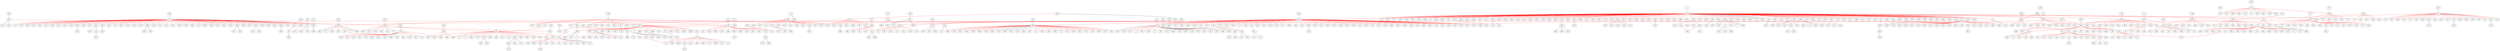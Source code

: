 strict graph "" {
	graph ["edge"="{'color': ''}",
		file="tmp_workspace/layers/EU_core_Layer_6_drawing.dot",
		"graph"="{'edge': '{}', 'file': 'tmp_workspace/layers/EU_core_Layer_6_drawing.dot', 'graph': \"{'file': 'tmp_workspace/layers/EU_core_Layer_\
5_drawing_improved.dot'}\", 'node': \"{'height': '', 'level': '', 'pos': '', 'width': ''}\"}",
		"node"="{'height': '', 'label': '\\N', 'level': '', 'pos': '', 'width': ''}"
	];
	node [label="\N"];
	1	 [level=5,
		pos="-1454.1783445469162,496.7858744745074"];
	13	 [height=0.05,
		label=64,
		level=1,
		pos="-1463.199999999988,-40.15999999999258",
		width=0.05];
	1 -- 13	 [color=red];
	10	 [height=0.05,
		label=21,
		level=1,
		pos="-7793.579999999995,-163.9000000000051",
		width=0.05];
	13 -- 10	 [color=red];
	441	 [height=0.05,
		level=1,
		pos="3458.869999999999,-1327.4400000000114",
		width=0.05];
	13 -- 441	 [color=red];
	107	 [level=3,
		pos="-1703.4912435761626,-520.4228245480883"];
	13 -- 107	 [color=red];
	416	 [height=0.05,
		level=1,
		pos="-1877.7599999999838,-3737.940000000006",
		width=0.05];
	13 -- 416	 [color=red];
	119	 [level=2,
		pos="-1051.7169167134393,-385.2309123517798"];
	13 -- 119	 [color=red];
	800	 [label=89,
		level=2,
		pos="1680.0900000000056,1333.569999999998"];
	13 -- 800	 [color=red];
	15	 [height=0.05,
		level=1,
		pos="867.7900000000081,2420.639999999996",
		width=0.05];
	13 -- 15	 [color=red];
	136	 [height=0.05,
		level=1,
		pos="-6118.339999999986,-2625.1500000000005",
		width=0.05];
	13 -- 136	 [color=red];
	138	 [level=4,
		pos="-1101.5386505628226,-437.14026488174704"];
	13 -- 138	 [color=red];
	141	 [level=2,
		pos="-943.8116148091614,96.32431305892638"];
	13 -- 141	 [color=red];
	144	 [label=134,
		level=5,
		pos="-404.5199999999859,1296.9600000000082"];
	13 -- 144	 [color=red];
	153	 [level=5,
		pos="-1901.987180044357,269.44954928912404"];
	13 -- 153	 [color=red];
	158	 [height=0.05,
		label=209,
		level=1,
		pos="-1763.6000000000004,4123.169999999989",
		width=0.05];
	13 -- 158	 [color=red];
	162	 [label=733,
		level=5,
		pos="-236.86000000000422,-1427.9800000000014"];
	13 -- 162	 [color=red];
	167	 [level=2,
		pos="-1302.8883772182835,-552.6953119380053"];
	13 -- 167	 [color=red];
	18	 [level=2,
		pos="-1788.203611678799,-467.6701341231829"];
	13 -- 18	 [color=red];
	180	 [height=0.05,
		level=1,
		pos="-1985.2316235558012,-166.15700944855502",
		width=0.05];
	13 -- 180	 [color=red];
	20	 [level=2,
		pos="-1443.1783826964693,496.488299375726"];
	13 -- 20	 [color=red];
	204	 [level=2,
		pos="-1314.6434080316083,475.90511349348867"];
	13 -- 204	 [color=red];
	213	 [level=2,
		pos="-1904.9774484861125,265.1676083019576"];
	13 -- 213	 [color=red];
	214	 [level=3,
		pos="-1961.6832600031637,159.60661852999564"];
	13 -- 214	 [color=red];
	215	 [level=2,
		pos="-1693.0788849241283,-525.4928349167467"];
	13 -- 215	 [color=red];
	23	 [label=389,
		level=2,
		pos="-4985.780000000011,1492.829999999998"];
	13 -- 23	 [color=red];
	248	 [level=5,
		pos="-926.4038144140422,-55.72012604955863"];
	13 -- 248	 [color=red];
	249	 [level=5,
		pos="-1748.4559562860625,-495.1559360099933"];
	13 -- 249	 [color=red];
	25	 [level=2,
		pos="-1249.057539709329,-532.6386991159675"];
	13 -- 25	 [color=red];
	261	 [level=5,
		pos="-1995.9159281466598,-108.02753480957185"];
	13 -- 261	 [color=red];
	280	 [height=0.05,
		level=1,
		pos="1694.8500000000076,3157.0999999999913",
		width=0.05];
	13 -- 280	 [color=red];
	284	 [level=5,
		pos="371.220000000003,1039.899999999987"];
	13 -- 284	 [color=red];
	288	 [level=4,
		pos="-1614.6579804736662,-555.3810618104881"];
	13 -- 288	 [color=red];
	29	 [level=2,
		pos="862.8600000000097,-1496.8700000000026"];
	13 -- 29	 [color=red];
	339	 [level=5,
		pos="-3464.33,-731.8099999999904"];
	13 -- 339	 [color=red];
	353	 [label=918,
		level=5,
		pos="-2699.2700000000004,-1363.5199999999968"];
	13 -- 353	 [color=red];
	358	 [level=5,
		pos="-1662.0493500358364,-539.009875586446"];
	13 -- 358	 [color=red];
	388	 [level=5,
		pos="-1552.4560182280923,489.3922878737959"];
	13 -- 388	 [color=red];
	389	 [level=4,
		pos="-1326.311324890041,479.12195906361944"];
	13 -- 389	 [color=red];
	391	 [level=2,
		pos="-1780.5945951039257,393.02925815527016"];
	13 -- 391	 [color=red];
	393	 [level=3,
		pos="-1906.5324903881528,-343.225282321355"];
	13 -- 393	 [color=red];
	405	 [level=5,
		pos="-1377.7658978172624,490.02230502963687"];
	13 -- 405	 [color=red];
	414	 [level=2,
		pos="-927.2771185977588,-5.8244852691549625"];
	13 -- 414	 [color=red];
	420	 [height=0.05,
		level=1,
		pos="-1853.0310330261132,-409.51623464628034",
		width=0.05];
	13 -- 420	 [color=red];
	433	 [level=2,
		pos="-1027.230785045359,273.405154304729"];
	13 -- 433	 [color=red];
	437	 [height=0.05,
		label=106,
		level=1,
		pos="-5408.6199999999935,2177.3699999999917",
		width=0.05];
	13 -- 437	 [color=red];
	454	 [height=0.05,
		level=1,
		pos="-1429.0686006191877,-576.0959196383461",
		width=0.05];
	13 -- 454	 [color=red];
	456	 [level=5,
		pos="-1911.6917797720703,-335.5366846912008"];
	13 -- 456	 [color=red];
	457	 [level=2,
		pos="-1004.0473302204305,238.3558670823051"];
	13 -- 457	 [color=red];
	470	 [level=5,
		pos="-963.9860439669601,157.77354562619388"];
	13 -- 470	 [color=red];
	492	 [level=5,
		pos="-1275.948647535194,463.15818304370083"];
	13 -- 492	 [color=red];
	5	 [height=0.05,
		level=1,
		pos="-939.6034055168668,-159.48673056769684",
		width=0.05];
	13 -- 5	 [color=red];
	526	 [level=5,
		pos="-1362.8764311518523,-567.7274780687917"];
	13 -- 526	 [color=red];
	528	 [level=4,
		pos="-1169.4039176848673,-489.68878038962055"];
	13 -- 528	 [color=red];
	53	 [level=5,
		pos="-1861.340184538119,-400.5440393777687"];
	13 -- 53	 [color=red];
	55	 [height=0.05,
		level=1,
		pos="2066.189999999997,1741.0599999999995",
		width=0.05];
	13 -- 55	 [color=red];
	564	 [level=2,
		pos="-1054.9105324052587,308.6837659375858"];
	13 -- 564	 [color=red];
	566	 [height=0.05,
		level=1,
		pos="-1991.3149906134836,57.24030324187072",
		width=0.05];
	13 -- 566	 [color=red];
	567	 [level=2,
		pos="-931.6742421127212,-116.79309392596029"];
	13 -- 567	 [color=red];
	571	 [level=5,
		pos="-1045.7223132855086,-377.95378839437154"];
	13 -- 571	 [color=red];
	573	 [height=0.05,
		label=6,
		level=1,
		pos="-4039.2500000000036,2156.459999999992",
		width=0.05];
	13 -- 573	 [color=red];
	583	 [level=5,
		pos="-1705.4790667679154,439.1030970441692"];
	13 -- 583	 [color=red];
	590	 [level=5,
		pos="-1443.3441102076795,-576.8144568182092"];
	13 -- 590	 [color=red];
	592	 [height=0.05,
		level=1,
		pos="-6481.440000000008,2709.8899999999994",
		width=0.05];
	13 -- 592	 [color=red];
	622	 [level=4,
		pos="-1888.6874655747572,-367.8071868047309"];
	13 -- 622	 [color=red];
	632	 [level=2,
		pos="-945.8147689827547,103.73157413672891"];
	13 -- 632	 [color=red];
	65	 [level=5,
		pos="-1833.5517596728482,348.7253770579721"];
	13 -- 65	 [color=red];
	650	 [height=0.05,
		level=1,
		pos="-1627.0347207500113,471.2600295833835",
		width=0.05];
	13 -- 650	 [color=red];
	673	 [level=2,
		pos="-1606.3335603266798,-557.7554465511623"];
	13 -- 673	 [color=red];
	679	 [level=4,
		pos="745.5300000000116,-1386.0600000000031"];
	13 -- 679	 [color=red];
	680	 [level=2,
		pos="-1375.1794893927874,-569.9190509795367"];
	13 -- 680	 [color=red];
	682	 [level=5,
		pos="-932.6639758148845,-123.3693109222848"];
	13 -- 682	 [color=red];
	683	 [level=5,
		pos="225.1600000000144,1362.140000000003"];
	13 -- 683	 [color=red];
	693	 [level=3,
		pos="-1549.854632140766,-570.1441857176854"];
	13 -- 693	 [color=red];
	698	 [level=5,
		pos="-1236.643088521709,-527.0524195792285"];
	13 -- 698	 [color=red];
	70	 [level=4,
		pos="-1982.1345135634124,-178.35997472861388"];
	13 -- 70	 [color=red];
	709	 [level=2,
		pos="-1222.0331152426727,439.6637135435871"];
	13 -- 709	 [color=red];
	752	 [level=3,
		pos="-1139.3412370930614,388.21806207916495"];
	13 -- 752	 [color=red];
	777	 [level=4,
		pos="-1989.5396916540726,66.41763072889239"];
	13 -- 777	 [color=red];
	796	 [level=3,
		pos="-1539.5404491516822,491.4078679205742"];
	13 -- 796	 [color=red];
	807	 [level=2,
		pos="-1694.8561429002411,444.327041972109"];
	13 -- 807	 [color=red];
	816	 [level=4,
		pos="-1779.87696332435,-473.8741492757109"];
	13 -- 816	 [color=red];
	838	 [level=5,
		pos="-1978.1384685385083,112.25599654073437"];
	13 -- 838	 [color=red];
	850	 [level=2,
		pos="-930.391121968887,26.973910012301758"];
	13 -- 850	 [color=red];
	853	 [level=2,
		pos="-1999.5133285438228,-12.5868970093563"];
	13 -- 853	 [color=red];
	860	 [height=0.05,
		label=232,
		level=1,
		pos="-3636.839999999984,3430.409999999998",
		width=0.05];
	13 -- 860	 [color=red];
	871	 [level=5,
		pos="-687.9599999999882,1442.0599999999922"];
	13 -- 871	 [color=red];
	872	 [height=0.05,
		level=1,
		pos="-1787.5813216368183,387.8225002911325",
		width=0.05];
	13 -- 872	 [color=red];
	876	 [level=4,
		pos="-1169.490093449077,409.4250900287523"];
	13 -- 876	 [color=red];
	887	 [level=2,
		pos="-954.2927667600133,-211.64087455553403"];
	13 -- 887	 [color=red];
	893	 [label=379,
		level=2,
		pos="-3410.2299999999977,1885.2700000000077"];
	13 -- 893	 [color=red];
	899	 [level=2,
		pos="-1162.3089370497003,-484.9710055056404"];
	13 -- 899	 [color=red];
	903	 [level=5,
		pos="-1560.0023828283697,-568.3849152217633"];
	13 -- 903	 [color=red];
	926	 [level=2,
		pos="-1948.0260757266806,-271.10574834309324"];
	13 -- 926	 [color=red];
	928	 [level=5,
		pos="-931.6582892134918,36.36236324412333"];
	13 -- 928	 [color=red];
	942	 [level=5,
		pos="645.2000000000007,-1092.8799999999974"];
	13 -- 942	 [color=red];
	944	 [level=3,
		pos="-1413.8045129600239,494.58512456159156"];
	13 -- 944	 [color=red];
	952	 [level=5,
		pos="-1998.673713081082,0.5851221797948938"];
	13 -- 952	 [color=red];
	956	 [level=4,
		pos="-1619.7453722340624,473.538168980971"];
	13 -- 956	 [color=red];
	963	 [level=2,
		pos="-926.6799562467072,-63.365711221094855"];
	13 -- 963	 [color=red];
	968	 [label=164,
		level=2,
		pos="-3277.939999999997,-221.97000000000844"];
	13 -- 968	 [color=red];
	969	 [level=3,
		pos="-1952.2996715563975,-261.9116035245486"];
	13 -- 969	 [color=red];
	986	 [label=771,
		level=6,
		pos="-1483.2428454742592,-576.8075069611207"];
	13 -- 986;
	518	 [label=937,
		level=6,
		pos="-1202.3536469091086,-509.5760654062458"];
	13 -- 518;
	192	 [level=5,
		pos="-7700.773422164123,-692.8415860874422"];
	10 -- 192	 [color=red];
	210	 [level=4,
		pos="-7362.584196229656,-484.2667890319819"];
	10 -- 210	 [color=red];
	265	 [level=3,
		pos="-7590.484091925605,333.2361126550082"];
	10 -- 265	 [color=red];
	291	 [level=2,
		pos="-8254.542361720034,-439.4103690603791"];
	10 -- 291	 [color=red];
	325	 [level=2,
		pos="-8632.899999999969,1269.9499999999916"];
	10 -- 325	 [color=red];
	360	 [level=5,
		pos="-7279.548793067708,-8.4516784200176"];
	10 -- 360	 [color=red];
	484	 [height=0.05,
		level=1,
		pos="-8289.041917219773,43.24668949128744",
		width=0.05];
	10 -- 484	 [color=red];
	511	 [level=5,
		pos="-7956.960750395462,-675.465238051335"];
	10 -- 511	 [color=red];
	582	 [level=4,
		pos="-8328.6395166389,-209.7647581094886"];
	10 -- 582	 [color=red];
	609	 [level=5,
		pos="-7630.362738707497,-675.5174234703907"];
	10 -- 609	 [color=red];
	63	 [level=4,
		pos="-7840.087835579894,371.1040033606919"];
	10 -- 63	 [color=red];
	706	 [level=5,
		pos="-8147.290340552205,240.18075599901465"];
	10 -- 706	 [color=red];
	766	 [level=5,
		pos="-8324.463201931112,-244.86473485207046"];
	10 -- 766	 [color=red];
	878	 [level=4,
		pos="-7330.3335885428005,-435.5523967395348"];
	10 -- 878	 [color=red];
	879	 [level=5,
		pos="-7806.98213770192,372.9543984054826"];
	10 -- 879	 [color=red];
	904	 [level=4,
		pos="-8212.80370137724,-499.52441893561036"];
	10 -- 904	 [color=red];
	905	 [level=4,
		pos="-7531.500600011028,304.8287600347533"];
	10 -- 905	 [color=red];
	88	 [label=364,
		level=6,
		pos="-7375.10290764783,172.65487748474777"];
	10 -- 88;
	802	 [level=5,
		pos="-8667.100000000002,1520.989999999998"];
	325 -- 802	 [color=red];
	102	 [height=0.05,
		level=1,
		pos="3440.182147602465,-790.7435992713803",
		width=0.05];
	102 -- 441	 [color=red];
	122	 [height=0.05,
		level=1,
		pos="2971.3336981414345,-1552.607974526528",
		width=0.05];
	441 -- 122	 [color=red];
	14	 [height=0.05,
		level=1,
		pos="3907.3835419180105,-1032.0963609988312",
		width=0.05];
	441 -- 14	 [color=red];
	508	 [height=0.05,
		label=115,
		level=1,
		pos="4718.890000000005,-4534.170000000002",
		width=0.05];
	441 -- 508	 [color=red];
	152	 [height=0.05,
		level=1,
		pos="3365.2988782531006,-1856.2468717001875",
		width=0.05];
	441 -- 152	 [color=red];
	154	 [height=0.05,
		label=411,
		level=1,
		pos="4696.760000000006,-3503.9700000000084",
		width=0.05];
	441 -- 154	 [color=red];
	769	 [height=0.05,
		label=282,
		level=1,
		pos="-5189.2699999999795,-8344.769999999997",
		width=0.05];
	441 -- 769	 [color=red];
	635	 [height=0.05,
		label=82,
		level=1,
		pos="-298.3099999999886,-2746.3900000000112",
		width=0.05];
	441 -- 635	 [color=red];
	851	 [height=0.05,
		level=1,
		pos="3437.550000000001,7145.519999999988",
		width=0.05];
	441 -- 851	 [color=red];
	177	 [height=0.05,
		level=1,
		pos="5495.549999999994,877.7500000000018",
		width=0.05];
	441 -- 177	 [color=red];
	178	 [level=4,
		pos="3957.1167544276946,-1527.795768782862"];
	441 -- 178	 [color=red];
	183	 [height=0.05,
		level=1,
		pos="3441.3475821391544,-1864.1757145324145",
		width=0.05];
	441 -- 183	 [color=red];
	189	 [height=0.05,
		level=1,
		pos="670.9700000000066,-1905.9300000000076",
		width=0.05];
	441 -- 189	 [color=red];
	2	 [level=2,
		pos="3518.2561674189706,-793.712030429758"];
	441 -- 2	 [color=red];
	233	 [height=0.05,
		label=84,
		level=1,
		pos="2949.270000000013,3198.7700000000023",
		width=0.05];
	441 -- 233	 [color=red];
	201	 [level=5,
		pos="3994.859185243542,-1360.7244661105308"];
	441 -- 201	 [color=red];
	22	 [height=0.05,
		level=1,
		pos="545.0000000000055,-4997.330000000009",
		width=0.05];
	441 -- 22	 [color=red];
	676	 [height=0.05,
		label=409,
		level=1,
		pos="265.94000000000415,-6065.270000000008",
		width=0.05];
	441 -- 676	 [color=red];
	244	 [level=2,
		pos="3008.466002024972,-1619.8925619488023"];
	441 -- 244	 [color=red];
	254	 [height=0.05,
		level=1,
		pos="3617.3098037299296,-814.3229656147549",
		width=0.05];
	441 -- 254	 [color=red];
	259	 [level=2,
		pos="2967.9492087767107,-1545.1302366368438"];
	441 -- 259	 [color=red];
	264	 [level=2,
		pos="3033.6175389307255,-1655.3921409243014"];
	441 -- 264	 [color=red];
	299	 [level=2,
		pos="2921.9810831274262,-1339.3795695774897"];
	441 -- 299	 [color=red];
	320	 [level=2,
		pos="3278.9214256469118,-1833.4150714912766"];
	441 -- 320	 [color=red];
	330	 [level=5,
		pos="3949.0984430122844,-1546.6849225046162"];
	441 -- 330	 [color=red];
	347	 [level=5,
		pos="3855.747372132259,-1689.2142581661933"];
	441 -- 347	 [color=red];
	983	 [level=3,
		pos="1574.660000000009,92.450000000008"];
	441 -- 983	 [color=red];
	355	 [height=0.05,
		level=1,
		pos="2922.6984622035407,-1357.6450399648993",
		width=0.05];
	441 -- 355	 [color=red];
	382	 [level=3,
		pos="3204.187397629312,-854.6514273462363"];
	441 -- 382	 [color=red];
	79	 [level=2,
		pos="1660.2100000000082,-4713.600000000002"];
	441 -- 79	 [color=red];
	40	 [height=0.05,
		level=1,
		pos="3391.2300000000087,-6209.959999999986",
		width=0.05];
	441 -- 40	 [color=red];
	443	 [level=2,
		pos="3729.641134325212,-863.6779325575169"];
	441 -- 443	 [color=red];
	451	 [level=4,
		pos="3634.905496869511,-1834.7897474368299"];
	441 -- 451	 [color=red];
	47	 [level=3,
		pos="2928.9619172459306,-1240.3211948302499"];
	441 -- 47	 [color=red];
	509	 [height=0.05,
		level=1,
		pos="3812.2179660455317,-923.0423278086591",
		width=0.05];
	441 -- 509	 [color=red];
	521	 [height=0.05,
		level=1,
		pos="3213.7165775556973,-1805.239185690135",
		width=0.05];
	441 -- 521	 [color=red];
	562	 [level=5,
		pos="3841.618806593741,-1704.1303415716607"];
	441 -- 562	 [color=red];
	598	 [level=2,
		pos="3531.2772554472876,-1859.5578927088459"];
	441 -- 598	 [color=red];
	610	 [height=0.05,
		level=1,
		pos="-1657.5199999999877,-6640.580000000002",
		width=0.05];
	441 -- 610	 [color=red];
	611	 [level=2,
		pos="2945.972163020334,-1486.5879538162017"];
	441 -- 611	 [color=red];
	631	 [height=0.05,
		level=1,
		pos="3012.213087594163,-1625.5840339540462",
		width=0.05];
	441 -- 631	 [color=red];
	637	 [height=0.05,
		level=1,
		pos="3705.8097234061906,-850.5615716911047",
		width=0.05];
	441 -- 637	 [color=red];
	669	 [level=5,
		pos="3288.5247170597795,-1836.7284712639073"];
	441 -- 669	 [color=red];
	707	 [level=2,
		pos="3190.432684084555,-862.3231654235669"];
	441 -- 707	 [color=red];
	793	 [height=0.05,
		level=1,
		pos="3381.472527116274,-1858.854991859963",
		width=0.05];
	441 -- 793	 [color=red];
	806	 [level=4,
		pos="3977.6025762845593,-1188.4839757208088"];
	441 -- 806	 [color=red];
	831	 [height=0.05,
		level=1,
		pos="3103.0664758491102,-925.2011224855331",
		width=0.05];
	441 -- 831	 [color=red];
	840	 [height=0.05,
		level=1,
		pos="3992.1433795790836,-1390.7784955189352",
		width=0.05];
	441 -- 840	 [color=red];
	843	 [level=5,
		pos="2960.4169220006615,-1127.5980839381255"];
	441 -- 843	 [color=red];
	852	 [level=2,
		pos="3981.577155208467,-1204.2755072426833"];
	441 -- 852	 [color=red];
	884	 [level=5,
		pos="3919.7699141232642,-1051.8251753924326"];
	441 -- 884	 [color=red];
	886	 [level=3,
		pos="3093.240789412148,-934.1112027486478"];
	441 -- 886	 [color=red];
	921	 [height=0.05,
		label=160,
		level=1,
		pos="4450.810000000009,1558.250000000011",
		width=0.05];
	441 -- 921	 [color=red];
	923	 [level=2,
		pos="3315.964273029786,-809.7816033894528"];
	441 -- 923	 [color=red];
	948	 [height=0.05,
		level=1,
		pos="2992.1654650711184,-1593.1073473709607",
		width=0.05];
	441 -- 948	 [color=red];
	95	 [level=5,
		pos="3546.5914061791964,-1857.2486610091005"];
	441 -- 95	 [color=red];
	955	 [height=0.05,
		level=1,
		pos="3303.0323698513694,-813.5266849244449",
		width=0.05];
	441 -- 955	 [color=red];
	98	 [level=3,
		pos="3019.5474104459354,-1018.5906440191206"];
	441 -- 98	 [color=red];
	104	 [height=0.05,
		label=17,
		level=1,
		pos="8113.85,11568.540000000025",
		width=0.05];
	646	 [height=0.05,
		level=1,
		pos="9568.960000000026,9740.309999999992",
		width=0.05];
	104 -- 646	 [color=red];
	756	 [label=386,
		level=6,
		pos="7779.423678698261,11988.720078065235"];
	104 -- 756;
	31	 [level=5,
		pos="10043.883515106103,9990.988912518751"];
	646 -- 31	 [color=red];
	335	 [label=312,
		level=5,
		pos="8462.650000000018,10023.239999999996"];
	646 -- 335	 [color=red];
	409	 [level=4,
		pos="9626.927151062004,10274.193949730696"];
	646 -- 409	 [color=red];
	473	 [height=0.05,
		level=1,
		pos="11990.01,8251.979999999998",
		width=0.05];
	646 -- 473	 [color=red];
	475	 [level=5,
		pos="9720.308945280021,9225.056897976401"];
	646 -- 475	 [color=red];
	522	 [level=4,
		pos="9121.184068205072,9443.849248318662"];
	646 -- 522	 [color=red];
	599	 [level=5,
		pos="9619.84817832936,9205.70486002412"];
	646 -- 599	 [color=red];
	615	 [level=5,
		pos="9210.390575475756,9340.534775431694"];
	646 -- 615	 [color=red];
	662	 [label=218,
		level=2,
		pos="8925.059999999992,11050.489999999996"];
	646 -- 662	 [color=red];
	810	 [level=4,
		pos="10074.20304111647,9558.31623146462"];
	646 -- 810	 [color=red];
	916	 [level=2,
		pos="9950.341953563307,10118.38415658644"];
	646 -- 916	 [color=red];
	970	 [level=2,
		pos="9071.517784816486,9942.655014605225"];
	646 -- 970	 [color=red];
	105	 [height=0.05,
		level=1,
		pos="5828.156957875434,-6313.8283947394375",
		width=0.05];
	616	 [height=0.05,
		level=1,
		pos="5695.040000000003,-6834.089999999993",
		width=0.05];
	105 -- 616	 [color=red];
	957	 [height=0.05,
		level=1,
		pos="6742.090000000009,-10994.51999999999",
		width=0.05];
	616 -- 957	 [color=red];
	728	 [height=0.05,
		level=1,
		pos="5939.239999999989,4957.840000000009",
		width=0.05];
	616 -- 728	 [color=red];
	337	 [height=0.05,
		label=533,
		level=1,
		pos="8433.69,-4671.22",
		width=0.05];
	616 -- 337	 [color=red];
	792	 [height=0.05,
		level=1,
		pos="2932.0099999999948,-9566.150000000003",
		width=0.05];
	616 -- 792	 [color=red];
	336	 [level=2,
		pos="5160.868102088091,-6889.340754415531"];
	616 -- 336	 [color=red];
	616 -- 40	 [color=red];
	403	 [level=4,
		pos="5691.258322402733,-7371.098343786986"];
	616 -- 403	 [color=red];
	423	 [level=5,
		pos="6231.93357649752,-6845.8181668645575"];
	616 -- 423	 [color=red];
	45	 [level=3,
		pos="6063.597249234208,-6443.50349688037"];
	616 -- 45	 [color=red];
	450	 [height=0.05,
		level=1,
		pos="6208.986507524175,-6989.81812779329",
		width=0.05];
	616 -- 450	 [color=red];
	515	 [height=0.05,
		level=1,
		pos="5343.643950616435,-6427.995086389983",
		width=0.05];
	616 -- 515	 [color=red];
	559	 [level=2,
		pos="5268.9561504740495,-7160.96125226217"];
	616 -- 559	 [color=red];
	84	 [level=2,
		pos="5509.325624495805,-6330.202678157713"];
	616 -- 84	 [color=red];
	913	 [level=2,
		pos="5165.190134935674,-6921.56218342771"];
	616 -- 913	 [color=red];
	972	 [level=5,
		pos="6141.376179448592,-7132.713973079075"];
	616 -- 972	 [color=red];
	108	 [level=3,
		pos="8253.298496012558,376.4002120597555"];
	346	 [height=0.05,
		label=172,
		level=1,
		pos="7733.459999999997,511.15999999999804",
		width=0.05];
	108 -- 346	 [color=red];
	118	 [level=5,
		pos="7292.137614862966,817.1449910686149"];
	346 -- 118	 [color=red];
	12	 [level=5,
		pos="7744.5827298916765,-25.746460439859447"];
	346 -- 12	 [color=red];
	346 -- 337	 [color=red];
	151	 [height=0.05,
		label=365,
		level=1,
		pos="11620.580000000018,2087.3300000000017",
		width=0.05];
	346 -- 151	 [color=red];
	181	 [height=0.05,
		level=1,
		pos="7833.236010817313,1038.8313087213292",
		width=0.05];
	346 -- 181	 [color=red];
	224	 [level=3,
		pos="6393.660000000005,885.8499999999967"];
	346 -- 224	 [color=red];
	506	 [height=0.05,
		level=1,
		pos="7205.949999999999,3289.1500000000106",
		width=0.05];
	346 -- 506	 [color=red];
	471	 [label=275,
		level=4,
		pos="10313.500000000013,-98.36000000000422"];
	346 -- 471	 [color=red];
	270	 [level=5,
		pos="8181.1725157764085,807.7165133317008"];
	346 -- 270	 [color=red];
	298	 [level=5,
		pos="7431.754784595368,66.9008128356295"];
	346 -- 298	 [color=red];
	301	 [level=2,
		pos="8219.451061169857,282.6759724503828"];
	346 -- 301	 [color=red];
	303	 [level=5,
		pos="7407.857587561953,938.2142487750514"];
	346 -- 303	 [color=red];
	307	 [level=2,
		pos="7653.677720526782,1042.2221905806844"];
	346 -- 307	 [color=red];
	310	 [level=2,
		pos="7331.114143898006,155.4774526915101"];
	346 -- 310	 [color=red];
	315	 [level=4,
		pos="8042.330852877331,71.85252382285859"];
	346 -- 315	 [color=red];
	323	 [label=813,
		level=5,
		pos="8553.150000000014,2495.5999999999967"];
	346 -- 323	 [color=red];
	334	 [level=5,
		pos="7791.792009975444,1045.004208542644"];
	346 -- 334	 [color=red];
	371	 [height=0.05,
		level=1,
		pos="10090.680000000006,3714.2100000000046",
		width=0.05];
	346 -- 371	 [color=red];
	398	 [label=440,
		level=2,
		pos="7293.129999999999,-1792.1600000000044"];
	346 -- 398	 [color=red];
	428	 [level=4,
		pos="7197.561523411714,476.44566329804525"];
	346 -- 428	 [color=red];
	435	 [level=5,
		pos="8224.837484957281,294.50259842009865"];
	346 -- 435	 [color=red];
	442	 [level=2,
		pos="11320.019999999984,566.2399999999852"];
	346 -- 442	 [color=red];
	444	 [level=2,
		pos="8025.511610980522,60.495913449960256"];
	346 -- 444	 [color=red];
	46	 [level=5,
		pos="7519.984358901678,1003.9281128481825"];
	346 -- 46	 [color=red];
	461	 [level=4,
		pos="7398.023936388393,930.5344265105459"];
	346 -- 461	 [color=red];
	479	 [height=0.05,
		level=1,
		pos="7880.821940252323,-5.247514417994921",
		width=0.05];
	346 -- 479	 [color=red];
	505	 [level=5,
		pos="7240.217403924136,298.7829678175028"];
	346 -- 505	 [color=red];
	577	 [height=0.05,
		level=1,
		pos="8268.182126337142,461.51616868349697",
		width=0.05];
	346 -- 577	 [color=red];
	58	 [height=0.05,
		label=820,
		level=1,
		pos="6636.180000000006,2760.330000000011",
		width=0.05];
	346 -- 58	 [color=red];
	618	 [level=2,
		pos="7319.253263272985,852.9567841163196"];
	346 -- 618	 [color=red];
	712	 [level=2,
		pos="8167.054559312979,828.0006863338099"];
	346 -- 712	 [color=red];
	716	 [level=2,
		pos="7950.508705327843,1002.3647657523322"];
	346 -- 716	 [color=red];
	759	 [height=0.05,
		level=1,
		pos="8259.19824687983,620.6659731248417",
		width=0.05];
	346 -- 759	 [color=red];
	764	 [height=0.05,
		level=1,
		pos="8115.771473737635,888.29419286887",
		width=0.05];
	346 -- 764	 [color=red];
	798	 [height=0.05,
		level=1,
		pos="8269.655690855077,540.9332008817172",
		width=0.05];
	346 -- 798	 [color=red];
	804	 [level=5,
		pos="7247.535882371189,282.5336360588217"];
	346 -- 804	 [color=red];
	83	 [level=2,
		pos="7830.540197769943,-17.01392739821017"];
	346 -- 83	 [color=red];
	849	 [height=0.05,
		level=1,
		pos="8108.880073874045,127.16516863542842",
		width=0.05];
	346 -- 849	 [color=red];
	894	 [level=2,
		pos="8106.306580960674,897.6541001467311"];
	346 -- 894	 [color=red];
	914	 [level=2,
		pos="8238.27718286572,694.3317070560145"];
	346 -- 914	 [color=red];
	922	 [height=0.05,
		level=1,
		pos="7618.97901148161,-13.517391975444411",
		width=0.05];
	346 -- 922	 [color=red];
	924	 [level=4,
		pos="8170.579714249299,199.2006792594438"];
	346 -- 924	 [color=red];
	927	 [height=0.05,
		label=280,
		level=1,
		pos="6207.61000000001,-763.1700000000092",
		width=0.05];
	346 -- 927	 [color=red];
	946	 [height=0.05,
		label=285,
		level=1,
		pos="9403.730000000016,-2913.8500000000095",
		width=0.05];
	346 -- 946	 [color=red];
	958	 [level=5,
		pos="7199.109094276044,457.66820685105273"];
	346 -- 958	 [color=red];
	971	 [level=5,
		pos="8177.966844399657,209.81978087192334"];
	346 -- 971	 [color=red];
	973	 [level=2,
		pos="6459.9400000000005,-1976.559999999994"];
	346 -- 973	 [color=red];
	978	 [level=4,
		pos="7947.0454963785,18.439492897799028"];
	346 -- 978	 [color=red];
	980	 [level=2,
		pos="7534.265790813017,12.447728836882447"];
	346 -- 980	 [color=red];
	458	 [label=802,
		level=6,
		pos="7199.34013266786,566.9114995618955"];
	346 -- 458;
	109	 [level=5,
		pos="-1575.8302777644321,-4182.046637208979"];
	109 -- 416	 [color=red];
	115	 [height=0.05,
		level=1,
		pos="-4900.629999999988,-3895.6200000000163",
		width=0.05];
	416 -- 115	 [color=red];
	195	 [level=3,
		pos="-2266.09601629269,-3367.0122431089767"];
	416 -- 195	 [color=red];
	308	 [level=5,
		pos="-1418.9076755939766,-3458.9295937971124"];
	416 -- 308	 [color=red];
	344	 [level=4,
		pos="-2297.647505856018,-4072.733585375082"];
	416 -- 344	 [color=red];
	380	 [level=2,
		pos="-2367.1325871830995,-3516.7913321405695"];
	416 -- 380	 [color=red];
	383	 [level=3,
		pos="-1430.887530473567,-4035.760849440842"];
	416 -- 383	 [color=red];
	396	 [level=2,
		pos="-2322.977951481164,-4038.2285912937828"];
	416 -- 396	 [color=red];
	432	 [level=2,
		pos="-2389.464667487342,-3900.8835351707867"];
	416 -- 432	 [color=red];
	502	 [level=5,
		pos="-2095.4763690516897,-4228.849202428765"];
	416 -- 502	 [color=red];
	624	 [height=0.05,
		level=1,
		pos="-2394.6360342799294,-3883.6500805343876",
		width=0.05];
	416 -- 624	 [color=red];
	939	 [level=4,
		pos="-2032.2931480849486,-4252.24707609876"];
	416 -- 939	 [color=red];
	11	 [level=3,
		pos="-8185.147571150517,6321.852242237372"];
	401	 [level=3,
		pos="-7843.9400000000005,5907.159999999993"];
	11 -- 401	 [color=red];
	246	 [level=2,
		pos="-8012.269999999998,4323.950000000006"];
	401 -- 246	 [color=red];
	165	 [label=569,
		level=3,
		pos="-7553.049999999983,6405.19000000001"];
	401 -- 165	 [color=red];
	111	 [level=2,
		pos="5379.169999999993,-10063.949999999988"];
	829	 [level=2,
		pos="5019.717614039633,-9664.968490892481"];
	111 -- 829	 [color=red];
	111 -- 957	 [color=red];
	187	 [level=2,
		pos="6128.400000000007,-13056.580000000002"];
	957 -- 187	 [color=red];
	198	 [level=2,
		pos="6829.32411670323,-10464.630887764884"];
	957 -- 198	 [color=red];
	619	 [level=2,
		pos="7931.829999999985,-9482.53999999999"];
	957 -- 619	 [color=red];
	34	 [label=1,
		level=2,
		pos="8342.940000000026,-9284.409999999996"];
	957 -- 34	 [color=red];
	364	 [level=5,
		pos="7261.752853295517,-10859.084475535132"];
	957 -- 364	 [color=red];
	545	 [height=0.05,
		label=366,
		level=1,
		pos="7145.390000000012,-15097.990000000002",
		width=0.05];
	957 -- 545	 [color=red];
	392	 [level=5,
		pos="6205.92712065731,-11024.878346418167"];
	957 -- 392	 [color=red];
	418	 [level=2,
		pos="6887.680313819783,-10477.610217828904"];
	957 -- 418	 [color=red];
	532	 [level=2,
		pos="7145.56153241363,-11348.925114119558"];
	957 -- 532	 [color=red];
	62	 [label=518,
		level=2,
		pos="6662.030000000015,-9227.279999999986"];
	957 -- 62	 [color=red];
	688	 [level=5,
		pos="6326.652056147425,-11334.819246531388"];
	957 -- 688	 [color=red];
	720	 [level=5,
		pos="6352.850478722586,-10624.540463460437"];
	957 -- 720	 [color=red];
	774	 [label=155,
		level=2,
		pos="8321.170000000022,-11565.209999999985"];
	957 -- 774	 [color=red];
	826	 [level=4,
		pos="7270.882250093824,-10900.866283453233"];
	957 -- 826	 [color=red];
	857	 [level=2,
		pos="6235.639978194753,-11173.127496471316"];
	957 -- 857	 [color=red];
	862	 [height=0.05,
		level=1,
		pos="7099.3630930996505,-11395.454158346862",
		width=0.05];
	957 -- 862	 [color=red];
	864	 [height=0.05,
		level=1,
		pos="6933.023466616769,-11496.452937460768",
		width=0.05];
	957 -- 864	 [color=red];
	883	 [height=0.05,
		level=1,
		pos="6673.077003305989,-11527.088745487003",
		width=0.05];
	957 -- 883	 [color=red];
	112	 [level=5,
		pos="4024.729733567284,-10246.22384765913"];
	250	 [level=5,
		pos="3883.8600000000024,-10764.440000000006"];
	112 -- 250	 [color=red];
	74	 [level=3,
		pos="4029.5200000000023,-10991.370000000004"];
	250 -- 74	 [color=red];
	113	 [level=3,
		pos="5464.228655201458,4707.327555808128"];
	113 -- 728	 [color=red];
	190	 [level=5,
		pos="6032.231076160602,5486.749181369354"];
	728 -- 190	 [color=red];
	221	 [height=0.05,
		level=1,
		pos="5112.370000000006,7003.309999999978",
		width=0.05];
	728 -- 221	 [color=red];
	726	 [height=0.05,
		label=474,
		level=1,
		pos="6910.310000000003,7729.289999999995",
		width=0.05];
	728 -- 726	 [color=red];
	731	 [level=4,
		pos="6703.590000000006,4309.650000000007"];
	728 -- 731	 [color=red];
	333	 [level=3,
		pos="6474.94933804731,4995.360228027039"];
	728 -- 333	 [color=red];
	397	 [level=5,
		pos="5432.825115722981,4779.132900630667"];
	728 -- 397	 [color=red];
	42	 [level=5,
		pos="6454.508831414963,5109.1353857675385"];
	728 -- 42	 [color=red];
	426	 [level=5,
		pos="6227.759644978201,4504.906586743772"];
	728 -- 426	 [color=red];
	496	 [level=3,
		pos="5660.788691844679,5417.03182415294"];
	728 -- 496	 [color=red];
	516	 [level=5,
		pos="5457.543414421129,5195.2440054926865"];
	728 -- 516	 [color=red];
	668	 [level=2,
		pos="6922.970000000007,6163.170000000007"];
	728 -- 668	 [color=red];
	848	 [level=5,
		pos="5752.260058897356,4454.420926059067"];
	728 -- 848	 [color=red];
	896	 [level=4,
		pos="5437.4202627433315,5149.070786438697"];
	728 -- 896	 [color=red];
	146	 [level=5,
		pos="-4662.888198356668,-4377.149955593319"];
	115 -- 146	 [color=red];
	35	 [level=5,
		pos="-5318.115874289676,-4233.403669159546"];
	115 -- 35	 [color=red];
	722	 [level=5,
		pos="-5267.020000000008,-3920.3300000000054"];
	115 -- 722	 [color=red];
	858	 [level=5,
		pos="-4740.36999999999,-3540.17000000001"];
	115 -- 858	 [color=red];
	121	 [level=4,
		pos="2192.793848363183,1173.7982056935941"];
	121 -- 800	 [color=red];
	480	 [level=5,
		pos="2164.372105417235,1565.6542621871502"];
	800 -- 480	 [color=red];
	568	 [level=4,
		pos="2200.4200000000073,1035.1799999999894"];
	800 -- 568	 [color=red];
	742	 [level=5,
		pos="1285.0100000000148,1313.45999999999"];
	800 -- 742	 [color=red];
	92	 [level=4,
		pos="1515.485352434653,822.3972577863842"];
	800 -- 92	 [color=red];
	478	 [label=619,
		level=6,
		pos="1635.0963664277442,1510.6084582920175"];
	800 -- 478;
	805	 [label=369,
		level=6,
		pos="1798.0496107698764,1585.758586075479"];
	800 -- 805;
	106	 [label=806,
		level=6,
		pos="1516.7543871652433,1454.0496976706763"];
	800 -- 106;
	124	 [level=5,
		pos="4218.050000000008,10293.849999999997"];
	174	 [height=0.05,
		level=1,
		pos="4494.140000000021,10056.930000000002",
		width=0.05];
	124 -- 174	 [color=red];
	174 -- 851	 [color=red];
	882	 [level=5,
		pos="4952.630275744213,10336.534952442398"];
	174 -- 882	 [color=red];
	126	 [level=3,
		pos="961.524532054214,6107.476589880147"];
	222	 [label=447,
		level=2,
		pos="708.0799999999999,6580.930000000002"];
	126 -- 222	 [color=red];
	222 -- 280	 [color=red];
	19	 [level=5,
		pos="1157.6949157833242,6287.265753133868"];
	222 -- 19	 [color=red];
	194	 [label=592,
		level=4,
		pos="-361.3999999999887,6959.529999999997"];
	222 -- 194	 [color=red];
	223	 [level=5,
		pos="1172.9659301385548,6312.092996703376"];
	222 -- 223	 [color=red];
	237	 [level=5,
		pos="1244.5882948375381,6604.405773742664"];
	222 -- 237	 [color=red];
	247	 [level=2,
		pos="373.6390347324539,7001.098422341819"];
	222 -- 247	 [color=red];
	269	 [level=2,
		pos="349.6607642469774,6980.839882129112"];
	222 -- 269	 [color=red];
	327	 [level=2,
		pos="1136.1544819110165,6905.18992709386"];
	222 -- 327	 [color=red];
	41	 [level=5,
		pos="214.7128983577315,6793.017636130464"];
	222 -- 41	 [color=red];
	525	 [level=4,
		pos="603.3893681241676,6054.211731872022"];
	222 -- 525	 [color=red];
	604	 [level=5,
		pos="339.1566548722721,6190.689269421982"];
	222 -- 604	 [color=red];
	654	 [level=2,
		pos="782.5360699023047,7112.7650834958185"];
	222 -- 654	 [color=red];
	672	 [level=2,
		pos="584.2963621893638,7103.490880082567"];
	222 -- 672	 [color=red];
	719	 [label=273,
		level=4,
		pos="-428.63999999999396,6399.040000000003"];
	222 -- 719	 [color=red];
	757	 [level=5,
		pos="308.06786474985967,6222.6248869539795"];
	222 -- 757	 [color=red];
	762	 [label=322,
		level=5,
		pos="1060.800000000003,7766.379999999988"];
	222 -- 762	 [color=red];
	881	 [level=5,
		pos="548.6818865897868,7093.750147638104"];
	222 -- 881	 [color=red];
	930	 [level=4,
		pos="1235.1461480895728,6683.854913992291"];
	222 -- 930	 [color=red];
	935	 [level=5,
		pos="546.1839239766612,6068.892967207896"];
	222 -- 935	 [color=red];
	431	 [label=799,
		level=6,
		pos="1013.8976206181765,7022.368382225355"];
	222 -- 431;
	127	 [label=803,
		level=4,
		pos="704.9900000000034,3760.829999999989"];
	143	 [level=4,
		pos="698.4199006310918,4297.811467256152"];
	127 -- 143	 [color=red];
	127 -- 15	 [color=red];
	459	 [level=5,
		pos="257.0576876083438,4057.0544181321884"];
	127 -- 459	 [color=red];
	540	 [level=5,
		pos="765.7700000000004,4155.399999999998"];
	127 -- 540	 [color=red];
	78	 [level=5,
		pos="873.1500000000051,3526.4699999999866"];
	127 -- 78	 [color=red];
	93	 [label=767,
		level=6,
		pos="1227.279153087379,3885.7551894117787"];
	127 -- 93;
	799	 [height=0.05,
		label=55,
		level=1,
		pos="-2724.2699999999786,8016.7799999999825",
		width=0.05];
	15 -- 799	 [color=red];
	919	 [level=5,
		pos="963.9075576460835,2948.989957409337"];
	15 -- 919	 [color=red];
	129	 [level=5,
		pos="7896.677125029422,-4668.148437183836"];
	129 -- 337	 [color=red];
	651	 [height=0.05,
		level=1,
		pos="11005.160000000013,-7293.100000000002",
		width=0.05];
	337 -- 651	 [color=red];
	349	 [level=4,
		pos="8028.360000000006,-3711.1500000000033"];
	337 -- 349	 [color=red];
	351	 [level=5,
		pos="8400.110570650026,-5207.190786803562"];
	337 -- 351	 [color=red];
	514	 [level=5,
		pos="8961.979225646639,-4574.769201931895"];
	337 -- 514	 [color=red];
	661	 [level=4,
		pos="8504.650507064707,-5203.532754702928"];
	337 -- 661	 [color=red];
	665	 [level=5,
		pos="7900.92131726712,-4738.672154015796"];
	337 -- 665	 [color=red];
	588	 [label=877,
		level=6,
		pos="8749.18527500971,-4236.645502555837"];
	337 -- 588;
	164	 [label=67,
		level=6,
		pos="7987.013599799004,-4373.105163257885"];
	337 -- 164;
	524	 [level=2,
		pos="-6539.28214007776,-2291.683394342039"];
	136 -- 524	 [color=red];
	643	 [level=5,
		pos="-5762.420086000343,-3027.2858939472912"];
	136 -- 643	 [color=red];
	746	 [level=2,
		pos="-6424.442075096607,-3066.3911834856785"];
	136 -- 746	 [color=red];
	837	 [height=0.05,
		level=1,
		pos="-8947.469999999974,-3634.4699999999957",
		width=0.05];
	136 -- 837	 [color=red];
	620	 [label=766,
		level=6,
		pos="-71.16455737933484,1717.9901785590864"];
	144 -- 620;
	36	 [level=5,
		pos="-2218.102322133977,3837.1282171130783"];
	158 -- 36	 [color=red];
	49	 [label=71,
		level=5,
		pos="-2246.6699999999964,5034.610000000001"];
	158 -- 49	 [color=red];
	7	 [level=5,
		pos="-1578.8699999999844,4320.249999999991"];
	158 -- 7	 [color=red];
	975	 [label=909,
		level=6,
		pos="-1257.413031788095,3943.8183465514107"];
	158 -- 975;
	941	 [label=637,
		level=6,
		pos="-2282.4541580643113,4261.671353934435"];
	158 -- 941;
	149	 [label=639,
		level=6,
		pos="-1692.4665843867288,4655.459676365677"];
	158 -- 149;
	812	 [label=923,
		level=6,
		pos="118.73736884163708,-1830.4011396723613"];
	162 -- 812;
	268	 [level=5,
		pos="-4858.9466821075675,971.000936172873"];
	23 -- 268	 [color=red];
	421	 [level=5,
		pos="-5464.731075241945,1735.725306473578"];
	23 -- 421	 [color=red];
	655	 [level=5,
		pos="-4649.869999999975,1546.299999999983"];
	23 -- 655	 [color=red];
	691	 [level=5,
		pos="-5460.866756297869,1242.4606001671132"];
	23 -- 691	 [color=red];
	73	 [level=2,
		pos="-5423.273664256948,1181.3953260837209"];
	23 -- 73	 [color=red];
	819	 [level=2,
		pos="-5308.459999999998,246.03000000000065"];
	23 -- 819	 [color=red];
	569	 [label=628,
		level=6,
		pos="-4932.463914748006,1832.388962482346"];
	23 -- 569;
	572	 [level=5,
		pos="837.5339059227641,1306.252404767351"];
	284 -- 572	 [color=red];
	48	 [level=5,
		pos="419.4100000000126,-1582.490000000007"];
	29 -- 48	 [color=red];
	614	 [level=5,
		pos="-3975.490880356968,-896.4514795092227"];
	339 -- 614	 [color=red];
	489	 [label=1000,
		level=6,
		pos="-3065.837685774967,-1755.9743210717425"];
	353 -- 489;
	789	 [level=2,
		pos="-5335.5499999999865,3284.7299999999923"];
	437 -- 789	 [color=red];
	513	 [label=614,
		level=6,
		pos="-5459.023209140643,2150.0678793838215"];
	437 -- 513;
	788	 [height=0.05,
		level=1,
		pos="2207.620000000017,4537.229999999985",
		width=0.05];
	55 -- 788	 [color=red];
	779	 [label=751,
		level=6,
		pos="-4447.881230770893,2504.9033664470626"];
	573 -- 779;
	592 -- 246	 [color=red];
	365	 [level=5,
		pos="1029.3200000000106,-1441.8999999999996"];
	679 -- 365	 [color=red];
	628	 [level=5,
		pos="644.4948183890203,1697.625577140003"];
	683 -- 628	 [color=red];
	472	 [level=5,
		pos="-3694.689999999986,3723.929999999991"];
	860 -- 472	 [color=red];
	82	 [label=705,
		level=6,
		pos="-4136.13505429923,3232.6811170956234"];
	860 -- 82;
	217	 [label=930,
		level=5,
		pos="-350.3899999999958,2539.5599999999995"];
	871 -- 217	 [color=red];
	266	 [label=383,
		level=6,
		pos="-3792.0738029488675,2262.877696600387"];
	893 -- 266;
	216	 [level=5,
		pos="1173.1502624062923,-1191.1692812438203"];
	942 -- 216	 [color=red];
	312	 [level=5,
		pos="1168.3671520095806,-971.6843175666509"];
	942 -- 312	 [color=red];
	313	 [level=5,
		pos="983.7600000000148,-784.5699999999924"];
	942 -- 313	 [color=red];
	424	 [level=5,
		pos="884.1700000000055,-761.2099999999955"];
	942 -- 424	 [color=red];
	440	 [level=5,
		pos="476.36000000000604,-701.5200000000023"];
	942 -- 440	 [color=red];
	786	 [label=535,
		level=6,
		pos="-3812.2867183107046,-275.5036063877396"];
	968 -- 786;
	132	 [level=5,
		pos="-7877.843945404875,4843.874896719031"];
	132 -- 246	 [color=red];
	137	 [label=525,
		level=3,
		pos="-9788.979999999985,2836.1400000000012"];
	246 -- 137	 [color=red];
	591	 [level=4,
		pos="-6092.659999999999,5163.380000000005"];
	246 -- 591	 [color=red];
	191	 [level=2,
		pos="-8543.091966703927,4242.584761434186"];
	246 -- 191	 [color=red];
	197	 [level=2,
		pos="-10595.509999999978,6706.829999999993"];
	246 -- 197	 [color=red];
	226	 [level=5,
		pos="-8548.03812142673,4360.621275477805"];
	246 -- 226	 [color=red];
	377	 [level=2,
		pos="-8450.542467942952,4013.6122707025665"];
	246 -- 377	 [color=red];
	429	 [level=5,
		pos="-7742.001776216153,3859.894669683647"];
	246 -- 429	 [color=red];
	490	 [level=3,
		pos="-7971.318011835224,3788.492067901086"];
	246 -- 490	 [color=red];
	550	 [level=2,
		pos="-8135.7087544385795,3801.3075445058594"];
	246 -- 550	 [color=red];
	608	 [level=5,
		pos="-7577.953518549399,4639.800370148074"];
	246 -- 608	 [color=red];
	738	 [level=5,
		pos="-8193.638876868958,4829.4176971732195"];
	246 -- 738	 [color=red];
	839	 [level=4,
		pos="-8229.712063559426,4814.98076418624"];
	246 -- 839	 [color=red];
	965	 [level=5,
		pos="-8204.541904185378,3822.528244146486"];
	246 -- 965	 [color=red];
	134	 [height=0.05,
		level=1,
		pos="-8844.71671465672,-11172.348589346866",
		width=0.05];
	634	 [height=0.05,
		level=1,
		pos="-8310.409999999996,-11226.279999999997",
		width=0.05];
	134 -- 634	 [color=red];
	193	 [level=5,
		pos="-8516.150713348388,-11722.32739819214"];
	634 -- 193	 [color=red];
	252	 [level=3,
		pos="-7927.48835976768,-10849.765352444165"];
	634 -- 252	 [color=red];
	276	 [height=0.05,
		level=1,
		pos="-8357.412835569745,-11761.240742326669",
		width=0.05];
	634 -- 276	 [color=red];
	787	 [height=0.05,
		label=314,
		level=1,
		pos="-11099.170000000011,-9861.320000000012",
		width=0.05];
	634 -- 787	 [color=red];
	352	 [level=2,
		pos="-8421.089047558911,-10700.78745884099"];
	634 -- 352	 [color=red];
	797	 [level=5,
		pos="-7881.043073816769,-11548.826593660922"];
	634 -- 797	 [color=red];
	813	 [height=0.05,
		level=1,
		pos="-8782.9817220102,-11481.364750501885",
		width=0.05];
	634 -- 813	 [color=red];
	817	 [height=0.05,
		label=30,
		level=1,
		pos="-6295.999999999971,-12224.24000000002",
		width=0.05];
	634 -- 817	 [color=red];
	135	 [level=5,
		pos="10856.341231431756,-6777.110429849474"];
	135 -- 651	 [color=red];
	157	 [level=2,
		pos="10689.056882524488,-6858.967437866552"];
	651 -- 157	 [color=red];
	678	 [level=2,
		pos="12967.940000000008,-5417.36999999999"];
	651 -- 678	 [color=red];
	823	 [label=94,
		level=2,
		pos="13255.799999999994,-9234.790000000003"];
	651 -- 823	 [color=red];
	4	 [label=320,
		level=2,
		pos="9431.650000000007,-7399.010000000017"];
	651 -- 4	 [color=red];
	486	 [level=3,
		pos="10579.130000000003,-8923.660000000007"];
	651 -- 486	 [color=red];
	467	 [level=5,
		pos="10830.036102462913,-7800.765128695794"];
	651 -- 467	 [color=red];
	497	 [level=4,
		pos="10879.446495613975,-6771.000031414214"];
	651 -- 497	 [color=red];
	500	 [level=5,
		pos="10532.64668983722,-7037.907064946344"];
	651 -- 500	 [color=red];
	536	 [height=0.05,
		level=1,
		pos="11454.770774115332,-7586.770587873088",
		width=0.05];
	651 -- 536	 [color=red];
	57	 [level=2,
		pos="11541.782723169594,-7313.795781221374"];
	651 -- 57	 [color=red];
	6	 [level=5,
		pos="10549.898174075854,-7577.931410203476"];
	651 -- 6	 [color=red];
	630	 [level=5,
		pos="11165.631319388802,-7805.585334459361"];
	651 -- 630	 [color=red];
	671	 [label=851,
		level=5,
		pos="11360.73000000002,-6114.91"];
	651 -- 671	 [color=red];
	737	 [level=4,
		pos="10591.480469348944,-7635.534677424196"];
	651 -- 737	 [color=red];
	828	 [level=3,
		pos="11098.138861994234,-6764.188671321405"];
	651 -- 828	 [color=red];
	892	 [level=2,
		pos="11213.03430624837,-7788.257081322751"];
	651 -- 892	 [color=red];
	94	 [level=5,
		pos="11538.14954140115,-7227.415822762976"];
	651 -- 94	 [color=red];
	243	 [level=4,
		pos="-9315.029999999995,-3641.2699999999923"];
	837 -- 243	 [color=red];
	937	 [level=5,
		pos="-8689.499999999964,-3799.3300000000045"];
	837 -- 937	 [color=red];
	263	 [level=5,
		pos="-10291.563757651928,2646.9262876883563"];
	137 -- 263	 [color=red];
	449	 [level=5,
		pos="-10165.499999999969,2919.11999999999"];
	137 -- 449	 [color=red];
	8	 [level=5,
		pos="-9694.406482291066,2307.5114800254732"];
	137 -- 8	 [color=red];
	855	 [level=5,
		pos="-9381.98917319673,2485.7819984069147"];
	137 -- 855	 [color=red];
	808	 [label=729,
		level=6,
		pos="-9916.686766082528,3357.755993120456"];
	137 -- 808;
	140	 [level=2,
		pos="15048.574704687038,-5983.30202497571"];
	175	 [label=179,
		level=2,
		pos="14563.090000000006,-6212.859999999982"];
	140 -- 175	 [color=red];
	160	 [level=5,
		pos="14244.860113482882,-6645.436006858429"];
	175 -- 160	 [color=red];
	169	 [level=5,
		pos="15029.99459821903,-6478.175582927621"];
	175 -- 169	 [color=red];
	238	 [level=5,
		pos="15078.041685860255,-6365.23133461377"];
	175 -- 238	 [color=red];
	361	 [level=4,
		pos="14705.818263021745,-5695.152645100425"];
	175 -- 361	 [color=red];
	476	 [level=5,
		pos="15013.434106037961,-5920.31521960017"];
	175 -- 476	 [color=red];
	552	 [level=5,
		pos="14138.710119371843,-5883.779494195816"];
	175 -- 552	 [color=red];
	66	 [level=4,
		pos="14592.893342068675,-6749.05401636331"];
	175 -- 66	 [color=red];
	175 -- 678	 [color=red];
	708	 [level=5,
		pos="14031.318534927517,-6287.7690870119"];
	175 -- 708	 [color=red];
	761	 [level=4,
		pos="14455.715487829184,-5686.682295684817"];
	175 -- 761	 [color=red];
	776	 [level=4,
		pos="14371.836136119196,-5711.049057579473"];
	175 -- 776	 [color=red];
	801	 [level=5,
		pos="14152.184250890943,-6558.618192573087"];
	175 -- 801	 [color=red];
	870	 [level=5,
		pos="14671.655810804677,-6738.793196429551"];
	175 -- 870	 [color=red];
	895	 [label=741,
		level=6,
		pos="14878.956954638088,-6647.164420136323"];
	175 -- 895;
	785	 [label=869,
		level=6,
		pos="15098.520427107926,-6171.5499514726525"];
	175 -- 785;
	142	 [level=5,
		pos="4379.300000000001,-4506.829999999988"];
	142 -- 508	 [color=red];
	208	 [level=5,
		pos="5217.1699175190515,-4734.443278745599"];
	508 -- 208	 [color=red];
	407	 [level=5,
		pos="4572.129999999997,-4868.3899999999885"];
	508 -- 407	 [color=red];
	161	 [label=978,
		level=6,
		pos="5100.094386878819,-4155.9168072750135"];
	508 -- 161;
	145	 [level=5,
		pos="-5771.624723077415,4732.881900871171"];
	145 -- 591	 [color=red];
	16	 [level=5,
		pos="-6052.489259992398,5698.897108997972"];
	591 -- 16	 [color=red];
	206	 [level=5,
		pos="-6629.4292458000655,5179.843266550954"];
	591 -- 206	 [color=red];
	272	 [level=5,
		pos="-5565.969722408082,5268.211359203484"];
	591 -- 272	 [color=red];
	275	 [level=5,
		pos="-6186.285011072441,5692.177333279953"];
	591 -- 275	 [color=red];
	729	 [level=4,
		pos="-5299.489999999985,5760.119999999997"];
	591 -- 729	 [color=red];
	859	 [level=5,
		pos="-6097.907208788905,4626.383976567591"];
	591 -- 859	 [color=red];
	148	 [level=5,
		pos="-2604.3039579061333,-17057.50641512826"];
	908	 [label=92,
		level=2,
		pos="-2071.9799999999814,-16986.630000000034"];
	148 -- 908	 [color=red];
	558	 [height=0.05,
		level=1,
		pos="-4404.349999999983,-15548.220000000005",
		width=0.05];
	908 -- 558	 [color=red];
	341	 [level=4,
		pos="-2526.555367457595,-17272.555685595216"];
	908 -- 341	 [color=red];
	434	 [level=5,
		pos="-1775.556032337366,-17434.43028336021"];
	908 -- 434	 [color=red];
	721	 [level=3,
		pos="-1776.6399999999976,-18398.639999999992"];
	908 -- 721	 [color=red];
	639	 [level=5,
		pos="-1536.3668292242846,-17025.49892941549"];
	908 -- 639	 [color=red];
	735	 [level=5,
		pos="-2162.0005637965123,-17516.05285601973"];
	908 -- 735	 [color=red];
	900	 [level=2,
		pos="-1548.8221144713739,-17107.865676232468"];
	908 -- 900	 [color=red];
	907	 [level=5,
		pos="-1999.614185350413,-16454.506469931683"];
	908 -- 907	 [color=red];
	99	 [level=5,
		pos="-2165.622220528209,-16457.835713990018"];
	908 -- 99	 [color=red];
	653	 [label=72,
		level=6,
		pos="-1654.9455783073226,-16648.289116414013"];
	908 -- 653;
	594	 [label=887,
		level=6,
		pos="-2373.7510482195457,-16542.415528332614"];
	908 -- 594;
	72	 [level=2,
		pos="-4174.230000000001,7500.67"];
	799 -- 72	 [color=red];
	340	 [level=5,
		pos="-2789.272729905416,7483.706921063201"];
	799 -- 340	 [color=red];
	370	 [level=2,
		pos="-2919.8619912108625,8516.91601685586"];
	799 -- 370	 [color=red];
	445	 [level=3,
		pos="-2674.3179699021125,7482.0865765586595"];
	799 -- 445	 [color=red];
	463	 [level=4,
		pos="-2194.986934721567,7925.9411361156945"];
	799 -- 463	 [color=red];
	56	 [level=2,
		pos="-3169.4349317064884,8317.147185226728"];
	799 -- 56	 [color=red];
	593	 [level=5,
		pos="-2224.407561349489,7820.489896304751"];
	799 -- 593	 [color=red];
	602	 [height=0.05,
		level=1,
		pos="-2849.6333378505183,8538.96415899494",
		width=0.05];
	799 -- 602	 [color=red];
	613	 [level=3,
		pos="-2527.571253354918,8516.481776513296"];
	799 -- 613	 [color=red];
	690	 [level=5,
		pos="-3212.0518093746177,8241.415635698111"];
	799 -- 690	 [color=red];
	723	 [level=3,
		pos="-2273.916466121839,8309.310266649043"];
	799 -- 723	 [color=red];
	830	 [level=4,
		pos="-3164.406162602497,7709.091162451675"];
	799 -- 830	 [color=red];
	934	 [level=2,
		pos="-2400.7475793753338,8445.412133344496"];
	799 -- 934	 [color=red];
	625	 [label=718,
		level=6,
		pos="-3000.839772837868,7556.4524827530795"];
	799 -- 625;
	976	 [label=833,
		level=6,
		pos="12118.245215170773,2289.125926597506"];
	151 -- 976;
	803	 [level=2,
		pos="5406.030000000015,-3430.489999999998"];
	154 -- 803	 [color=red];
	701	 [label=604,
		level=6,
		pos="4481.034423343543,-3923.2183436857385"];
	154 -- 701;
	541	 [level=2,
		pos="5488.894252528565,-2899.8999717906618"];
	803 -- 541	 [color=red];
	961	 [level=5,
		pos="5442.100000000015,-3658.090000000002"];
	803 -- 961	 [color=red];
	155	 [level=5,
		pos="-5110.928333827522,-8876.0466188377"];
	155 -- 769	 [color=red];
	159	 [level=4,
		pos="-5065.709834771109,-8867.38376555819"];
	769 -- 159	 [color=red];
	182	 [level=3,
		pos="-4667.812796189278,-8473.123601337176"];
	769 -- 182	 [color=red];
	21	 [level=2,
		pos="-5595.730416856091,-8695.74320682846"];
	769 -- 21	 [color=red];
	267	 [height=0.05,
		level=1,
		pos="-5569.5088588462695,-7965.546223575613",
		width=0.05];
	769 -- 267	 [color=red];
	326	 [level=2,
		pos="-5344.467068819657,-7830.662878660407"];
	769 -- 326	 [color=red];
	338	 [level=5,
		pos="-4787.347958393805,-8700.931388773995"];
	769 -- 338	 [color=red];
	466	 [level=2,
		pos="-7360.290000000001,-9006.390000000007"];
	769 -- 466	 [color=red];
	37	 [level=5,
		pos="-5404.227677531382,-8836.893418719941"];
	769 -- 37	 [color=red];
	373	 [level=5,
		pos="-5526.673842621054,-7926.977097515007"];
	769 -- 373	 [color=red];
	390	 [level=5,
		pos="-5717.220017863652,-8246.479405230977"];
	769 -- 390	 [color=red];
	507	 [height=0.05,
		level=1,
		pos="-5690.259292420131,-8538.165944276643",
		width=0.05];
	769 -- 507	 [color=red];
	575	 [level=4,
		pos="-4679.274748900265,-8512.98743737805"];
	769 -- 575	 [color=red];
	675	 [level=4,
		pos="-4996.088984053039,-7843.697792169622"];
	769 -- 675	 [color=red];
	699	 [level=5,
		pos="-4688.88307622483,-8149.820804317783"];
	769 -- 699	 [color=red];
	744	 [level=2,
		pos="-5575.624123600066,-8717.761626661384"];
	769 -- 744	 [color=red];
	765	 [level=2,
		pos="-5366.448236402032,-7837.8181926970165"];
	769 -- 765	 [color=red];
	795	 [level=2,
		pos="-4804.532079007216,-8719.42850388382"];
	769 -- 795	 [color=red];
	825	 [level=2,
		pos="-5173.685795168764,-7807.974512926868"];
	769 -- 825	 [color=red];
	854	 [height=0.05,
		level=1,
		pos="-5698.023048242825,-8172.832225541002",
		width=0.05];
	769 -- 854	 [color=red];
	909	 [level=5,
		pos="-4942.599340935899,-7867.752339594021"];
	769 -- 909	 [color=red];
	936	 [height=0.05,
		level=1,
		pos="-5632.834511937817,-8042.044404564713",
		width=0.05];
	769 -- 936	 [color=red];
	938	 [level=5,
		pos="-5376.520692214791,-8848.088428678477"];
	769 -- 938	 [color=red];
	959	 [level=5,
		pos="-5195.587821471329,-7807.78550533171"];
	769 -- 959	 [color=red];
	116	 [label=559,
		level=6,
		pos="-4653.385189699703,-8309.845331472776"];
	769 -- 116;
	166	 [label=596,
		level=6,
		pos="-4924.573143240353,-8812.025643522762"];
	769 -- 166;
	621	 [label=687,
		level=6,
		pos="-5245.490183987745,-8878.8407381"];
	769 -- 621;
	814	 [label=745,
		level=6,
		pos="-5725.45368950033,-8374.758556085457"];
	769 -- 814;
	156	 [level=5,
		pos="-9851.971812831627,-3650.5302384084252"];
	156 -- 243	 [color=red];
	378	 [level=5,
		pos="-2455.1299999999956,5226.330000000004"];
	49 -- 378	 [color=red];
	546	 [level=5,
		pos="-2612.084496231006,4641.081718517543"];
	49 -- 546	 [color=red];
	468	 [label=432,
		level=6,
		pos="-1821.534589583128,5362.713863421297"];
	49 -- 468;
	163	 [label=509,
		level=2,
		pos="10702.779999999993,5211.409999999994"];
	537	 [height=0.05,
		level=1,
		pos="12051.290000000014,5556.549999999983",
		width=0.05];
	163 -- 537	 [color=red];
	376	 [label=952,
		level=6,
		pos="10182.527930632023,5078.255778509862"];
	163 -- 376;
	648	 [level=2,
		pos="10146.790000000017,6255.650000000011"];
	537 -- 648	 [color=red];
	185	 [level=2,
		pos="12586.203044776488,5509.00742002939"];
	537 -- 185	 [color=red];
	286	 [height=0.05,
		level=1,
		pos="11804.87970406098,6033.702206782617",
		width=0.05];
	537 -- 286	 [color=red];
	342	 [level=5,
		pos="12360.255653623512,5117.309192169808"];
	537 -- 342	 [color=red];
	537 -- 371	 [color=red];
	537 -- 473	 [color=red];
	749	 [level=5,
		pos="12471.620000000026,5865.260000000004"];
	537 -- 749	 [color=red];
	89	 [level=2,
		pos="10870.540000000003,4655.649999999994"];
	537 -- 89	 [color=red];
	981	 [level=4,
		pos="12064.037457315193,5019.679657445752"];
	537 -- 981	 [color=red];
	960	 [label=778,
		level=6,
		pos="-7282.201609049286,6868.906951924045"];
	165 -- 960;
	17	 [level=4,
		pos="9770.886340074398,6639.1714476881725"];
	17 -- 648	 [color=red];
	76	 [label=29,
		level=2,
		pos="8994.089999999998,5671.420000000015"];
	648 -- 76	 [color=red];
	304	 [level=4,
		pos="10659.010098747765,6416.965941001345"];
	648 -- 304	 [color=red];
	563	 [level=4,
		pos="10134.38914275246,5718.771539711441"];
	648 -- 563	 [color=red];
	64	 [level=3,
		pos="10259.689715214547,6780.669920276163"];
	648 -- 64	 [color=red];
	915	 [level=2,
		pos="9626.586893736556,6388.995380932926"];
	648 -- 915	 [color=red];
	170	 [level=5,
		pos="-4240.933752717816,-15036.666100096472"];
	170 -- 558	 [color=red];
	172	 [level=4,
		pos="-3645.6699999999855,-15145.499999999985"];
	558 -- 172	 [color=red];
	179	 [level=2,
		pos="-4867.989651345942,-15819.200693190678"];
	558 -- 179	 [color=red];
	258	 [level=4,
		pos="-4885.9838514698085,-15310.68874837058"];
	558 -- 258	 [color=red];
	68	 [height=0.05,
		level=1,
		pos="-3884.759999999991,-10883.889999999985",
		width=0.05];
	558 -- 68	 [color=red];
	771	 [height=0.05,
		level=1,
		pos="-4466.921353663553,-16081.583935866509",
		width=0.05];
	558 -- 771	 [color=red];
	790	 [level=5,
		pos="-3892.2894075306535,-15710.041543751937"];
	558 -- 790	 [color=red];
	918	 [level=4,
		pos="-3177.1442058507096,-14883.057925249976"];
	172 -- 918	 [color=red];
	173	 [level=5,
		pos="-689.4199999999855,-2755.429999999995"];
	173 -- 635	 [color=red];
	239	 [level=5,
		pos="-552.2666653219748,-3219.56890329224"];
	635 -- 239	 [color=red];
	257	 [level=4,
		pos="-7.5061776756120935,-3197.8602640305808"];
	635 -- 257	 [color=red];
	3	 [level=4,
		pos="174.17292591978844,-3001.6391862799796"];
	635 -- 3	 [color=red];
	487	 [level=5,
		pos="-338.41648816069727,-3281.9119248450306"];
	635 -- 487	 [color=red];
	704	 [level=5,
		pos="-753.4736272104224,-3031.3783065091393"];
	635 -- 704	 [color=red];
	71	 [level=5,
		pos="-71.85625022204474,-3233.3304086680614"];
	635 -- 71	 [color=red];
	90	 [level=5,
		pos="-179.45796180908587,-2222.685450277396"];
	635 -- 90	 [color=red];
	917	 [level=5,
		pos="233.51448758978745,-2671.8582833810333"];
	635 -- 917	 [color=red];
	644	 [label=854,
		level=6,
		pos="-638.2231976217897,-2330.636129946079"];
	635 -- 644;
	384	 [label=783,
		level=6,
		pos="54.349714087353334,-2341.391989582511"];
	635 -- 384;
	947	 [label=594,
		level=6,
		pos="-421.3154728963809,-2223.645400774123"];
	635 -- 947;
	666	 [label=739,
		level=6,
		pos="-786.1847083084507,-2521.9561982338055"];
	635 -- 666;
	874	 [label=540,
		level=6,
		pos="230.22307009759118,-2841.4955003431896"];
	635 -- 874;
	623	 [label=567,
		level=6,
		pos="-812.7141368519443,-2900.5997479794883"];
	635 -- 623;
	211	 [level=5,
		pos="2935.0900000000092,7181.029999999986"];
	851 -- 211	 [color=red];
	227	 [height=0.05,
		level=1,
		pos="3061.9320769833284,7529.321300533142",
		width=0.05];
	851 -- 227	 [color=red];
	329	 [height=0.05,
		level=1,
		pos="3242.902590541056,7646.024393959942",
		width=0.05];
	851 -- 329	 [color=red];
	724	 [level=2,
		pos="3198.5442692264673,6664.616139504245"];
	851 -- 724	 [color=red];
	751	 [level=2,
		pos="3928.4533920486997,7363.249469887234"];
	851 -- 751	 [color=red];
	782	 [level=3,
		pos="3884.6187469323518,6847.993870225412"];
	851 -- 782	 [color=red];
	925	 [height=0.05,
		level=1,
		pos="3465.168438631964,7681.830995812895",
		width=0.05];
	851 -- 925	 [color=red];
	256	 [label=544,
		level=4,
		pos="5421.489999999996,1203.090000000002"];
	177 -- 256	 [color=red];
	747	 [level=5,
		pos="5316.680000000009,1434.6299999999846"];
	256 -- 747	 [color=red];
	601	 [label=817,
		level=6,
		pos="5823.695542151645,1338.3642670620538"];
	256 -- 601;
	186	 [level=5,
		pos="62.07000000001608,-2068.4500000000107"];
	60	 [label=697,
		level=5,
		pos="407.9200000000019,-2048.839999999993"];
	186 -- 60	 [color=red];
	60 -- 189	 [color=red];
	477	 [label=645,
		level=6,
		pos="512.4184178768628,-2416.1756847479355"];
	60 -- 477;
	96	 [label=537,
		level=2,
		pos="4498.490000000002,-12091.979999999996"];
	187 -- 96	 [color=red];
	96 -- 74	 [color=red];
	33	 [level=4,
		pos="4989.60257900951,-11874.722785802334"];
	96 -- 33	 [color=red];
	399	 [level=2,
		pos="4398.044895287619,-12619.5243519948"];
	96 -- 399	 [color=red];
	408	 [level=3,
		pos="4523.010786411644,-12628.441548870047"];
	96 -- 408	 [color=red];
	555	 [level=5,
		pos="5159.060000000025,-12841.440000000017"];
	96 -- 555	 [color=red];
	612	 [level=2,
		pos="3962.5694397789457,-12057.60827448833"];
	96 -- 612	 [color=red];
	656	 [level=4,
		pos="4179.174117934692,-12523.754975934396"];
	96 -- 656	 [color=red];
	660	 [level=5,
		pos="4807.606691344884,-11652.845472190702"];
	96 -- 660	 [color=red];
	727	 [level=4,
		pos="4116.942168291472,-11714.073246288424"];
	96 -- 727	 [color=red];
	869	 [level=5,
		pos="3973.045004039298,-11981.075452743558"];
	96 -- 869	 [color=red];
	100	 [label=315,
		level=6,
		pos="4554.921023834314,-11557.93149852161"];
	96 -- 100;
	188	 [level=5,
		pos="-4363.2099999999855,7435.79000000001"];
	188 -- 72	 [color=red];
	770	 [label=617,
		level=6,
		pos="-867.6371749311518,7138.739891189112"];
	194 -- 770;
	232	 [level=5,
		pos="-10118.929265273988,6954.343768647989"];
	197 -- 232	 [color=red];
	251	 [level=5,
		pos="-10124.45675386073,6448.951924770678"];
	197 -- 251	 [color=red];
	287	 [label=9,
		level=4,
		pos="-9487.869999999979,7043.860000000006"];
	197 -- 287	 [color=red];
	296	 [level=5,
		pos="-11099.71754047545,6891.673226843646"];
	197 -- 296	 [color=red];
	39	 [level=5,
		pos="-10394.967123093478,7205.001473394811"];
	197 -- 39	 [color=red];
	412	 [level=4,
		pos="-10909.90649739909,6271.459922014068"];
	197 -- 412	 [color=red];
	481	 [level=2,
		pos="-11131.690409367964,6736.877146158636"];
	197 -- 481	 [color=red];
	580	 [level=3,
		pos="-11173.690000000008,8016.319999999994"];
	197 -- 580	 [color=red];
	658	 [level=5,
		pos="-10959.051547065277,6311.570836994669"];
	197 -- 658	 [color=red];
	811	 [level=5,
		pos="-10478.711080846206,6182.663733566516"];
	197 -- 811	 [color=red];
	91	 [level=5,
		pos="-10596.593602843257,6169.809434111518"];
	197 -- 91	 [color=red];
	979	 [level=5,
		pos="-10442.524871197193,7221.599669607182"];
	197 -- 979	 [color=red];
	494	 [label=957,
		level=6,
		pos="-8974.105351385162,7200.187055291126"];
	287 -- 494;
	279	 [level=4,
		pos="-11392.405252859377,8506.784984019203"];
	580 -- 279	 [color=red];
	411	 [level=5,
		pos="-11503.549999999957,7989.9"];
	580 -- 411	 [color=red];
	889	 [level=3,
		pos="-10822.436230905469,8422.537985912952"];
	580 -- 889	 [color=red];
	200	 [level=5,
		pos="2751.020000000006,2832.899999999985"];
	200 -- 233	 [color=red];
	220	 [level=5,
		pos="3098.5381911768686,3714.6297381896475"];
	233 -- 220	 [color=red];
	241	 [level=4,
		pos="2412.9188022491044,3225.596387260774"];
	233 -- 241	 [color=red];
	293	 [label=553,
		level=6,
		pos="3419.0708861839175,3158.847256509567"];
	233 -- 293;
	356	 [label=598,
		level=6,
		pos="2637.4259394909495,3635.9719491122164"];
	233 -- 356;
	203	 [level=4,
		pos="1270.3948225190254,-7340.326630768848"];
	499	 [label=497,
		level=4,
		pos="790.320000000007,-7099.659999999993"];
	203 -- 499	 [color=red];
	499 -- 676	 [color=red];
	544	 [level=5,
		pos="635.4900000000034,-7392.900000000012"];
	499 -- 544	 [color=red];
	794	 [label=811,
		level=6,
		pos="1169.1975448496507,-6719.076148015958"];
	499 -- 794;
	209	 [level=5,
		pos="7701.715020659535,-4137.407339941456"];
	209 -- 349	 [color=red];
	302	 [level=4,
		pos="7140.160000000005,-3378.979999999997"];
	349 -- 302	 [color=red];
	891	 [level=5,
		pos="7712.240000000003,-3458.260000000013"];
	349 -- 891	 [color=red];
	491	 [level=5,
		pos="-424.269999999995,2967.399999999985"];
	217 -- 491	 [color=red];
	493	 [level=5,
		pos="-679.4003243505426,2963.994292739226"];
	217 -- 493	 [color=red];
	964	 [label=669,
		level=6,
		pos="185.54245847652294,2505.374296356312"];
	217 -- 964;
	841	 [level=2,
		pos="-793.8699999999972,-6383.029999999997"];
	22 -- 841	 [color=red];
	711	 [level=4,
		pos="-1125.9341003099275,-6805.079399558456"];
	841 -- 711	 [color=red];
	717	 [level=2,
		pos="-524.5585905512419,-6847.6412645244645"];
	841 -- 717	 [color=red];
	783	 [level=2,
		pos="4890.100000000006,7982.299999999983"];
	221 -- 783	 [color=red];
	375	 [level=2,
		pos="5080.647137175799,8484.379725637664"];
	783 -- 375	 [color=red];
	485	 [level=5,
		pos="5388.019872900203,8183.466753101361"];
	783 -- 485	 [color=red];
	657	 [label=819,
		level=6,
		pos="-958.9159293182407,6314.188947160517"];
	719 -- 657;
	229	 [label=735,
		level=6,
		pos="1213.9504630704814,8281.100504782533"];
	762 -- 229;
	277	 [label=79,
		level=3,
		pos="6208.320000000009,1342.1600000000035"];
	224 -- 277	 [color=red];
	125	 [label=539,
		level=6,
		pos="6006.231008426725,1839.7062811309077"];
	277 -- 125;
	228	 [level=5,
		pos="4407.241165256808,-10609.638440262877"];
	228 -- 74	 [color=red];
	274	 [level=5,
		pos="-5782.02194271752,499.27168059761834"];
	819 -- 274	 [color=red];
	647	 [level=5,
		pos="-5099.830000000004,274.44999999999163"];
	819 -- 647	 [color=red];
	230	 [level=3,
		pos="3095.3900000000067,-16113.630000000012"];
	51	 [level=3,
		pos="3361.670000000009,-16244.149999999987"];
	230 -- 51	 [color=red];
	809	 [height=0.05,
		level=1,
		pos="2520.8900000000067,-15217.090000000026",
		width=0.05];
	230 -- 809	 [color=red];
	316	 [height=0.05,
		level=1,
		pos="2896.500000000009,-12965.989999999994",
		width=0.05];
	809 -- 316	 [color=red];
	863	 [level=2,
		pos="1313.2000000000135,-15050.650000000001"];
	809 -- 863	 [color=red];
	234	 [level=5,
		pos="7703.859999999995,-9045.179999999986"];
	234 -- 619	 [color=red];
	235	 [level=5,
		pos="79.523751573454,-6568.898081727854"];
	235 -- 676	 [color=red];
	52	 [level=5,
		pos="36.6100000000024,-6293.839999999993"];
	676 -- 52	 [color=red];
	584	 [level=2,
		pos="737.4516646299244,-5808.23106812349"];
	676 -- 584	 [color=red];
	587	 [level=2,
		pos="158.76658641274219,-5539.051298505702"];
	676 -- 587	 [color=red];
	718	 [level=5,
		pos="782.9097878752962,-6210.647098631378"];
	676 -- 718	 [color=red];
	77	 [level=4,
		pos="795.1021605860728,-6156.810538485332"];
	676 -- 77	 [color=red];
	130	 [label=800,
		level=6,
		pos="-248.18394480692336,-5910.12867166206"];
	676 -- 130;
	343	 [label=945,
		level=6,
		pos="-87.04553831985868,-5678.160295330423"];
	676 -- 343;
	240	 [level=5,
		pos="6706.750000000009,3333.9099999999853"];
	240 -- 506	 [color=red];
	627	 [level=5,
		pos="7320.269999999995,3561.9000000000106"];
	506 -- 627	 [color=red];
	242	 [level=5,
		pos="6550.320000000009,7338.539999999981"];
	242 -- 726	 [color=red];
	348	 [level=5,
		pos="6568.920000000011,7848.180000000002"];
	726 -- 348	 [color=red];
	517	 [level=5,
		pos="7280.144606521457,8118.667228663178"];
	726 -- 517	 [color=red];
	589	 [level=5,
		pos="7428.324210027389,7587.679475701825"];
	726 -- 589	 [color=red];
	866	 [level=4,
		pos="6968.879999999999,8260.909999999987"];
	726 -- 866	 [color=red];
	951	 [level=5,
		pos="7255.7637051942,7318.128231410186"];
	726 -- 951	 [color=red];
	469	 [label=476,
		level=6,
		pos="6623.699434789337,8183.433860788537"];
	726 -- 469;
	448	 [label=111,
		level=6,
		pos="6389.405502238399,7598.7114160207275"];
	726 -- 448;
	255	 [level=5,
		pos="6877.899999999996,4229.289999999994"];
	255 -- 731	 [color=red];
	26	 [level=5,
		pos="10762.300000000012,-387.41999999999643"];
	26 -- 471	 [color=red];
	931	 [label=835,
		level=6,
		pos="10462.959164043137,253.09039893492445"];
	471 -- 931;
	659	 [label=479,
		level=6,
		pos="10103.33854919523,-592.5506787647182"];
	471 -- 659;
	271	 [level=5,
		pos="13156.896120642945,-9762.625471553805"];
	271 -- 823	 [color=red];
	281	 [level=2,
		pos="13581.063714836415,-9662.102272457874"];
	823 -- 281	 [color=red];
	322	 [level=4,
		pos="13733.379999999996,-9003.679999999975"];
	823 -- 322	 [color=red];
	43	 [level=4,
		pos="12862.593391462742,-9600.550612128936"];
	823 -- 43	 [color=red];
	578	 [level=5,
		pos="13046.230000000012,-8792.149999999994"];
	823 -- 578	 [color=red];
	755	 [level=5,
		pos="13719.210816068182,-9506.161844400478"];
	823 -- 755	 [color=red];
	901	 [level=5,
		pos="12734.155986486892,-9362.382262885501"];
	823 -- 901	 [color=red];
	910	 [label=955,
		level=6,
		pos="13434.36047098243,-8728.323396377582"];
	823 -- 910;
	295	 [label=974,
		level=6,
		pos="13792.402119024502,-9256.013294765602"];
	823 -- 295;
	278	 [level=5,
		pos="8592.72000000001,5674.060000000003"];
	278 -- 76	 [color=red];
	425	 [level=5,
		pos="8997.98045769968,5134.412433273822"];
	76 -- 425	 [color=red];
	985	 [label=964,
		level=6,
		pos="8871.001312623279,6194.145011284319"];
	76 -- 985;
	282	 [level=5,
		pos="10636.119207520209,-9834.211374465527"];
	455	 [level=3,
		pos="10117.630000000021,-9694.349999999995"];
	282 -- 455	 [color=red];
	292	 [level=3,
		pos="10365.599709014215,-10170.693663538952"];
	455 -- 292	 [color=red];
	455 -- 486	 [color=red];
	696	 [level=5,
		pos="10038.870000000004,-9469.68"];
	455 -- 696	 [color=red];
	949	 [level=3,
		pos="9867.047067589525,-10169.324163894049"];
	455 -- 949	 [color=red];
	294	 [level=5,
		pos="-11635.588108541182,-9886.773392925363"];
	294 -- 787	 [color=red];
	61	 [level=5,
		pos="-10667.208449160866,-9542.256556498662"];
	787 -- 61	 [color=red];
	629	 [level=5,
		pos="-10690.879999999988,-10191.100000000008"];
	787 -- 629	 [color=red];
	640	 [height=0.05,
		level=1,
		pos="-11619.880567606719,-9729.970210639698",
		width=0.05];
	787 -- 640	 [color=red];
	778	 [level=5,
		pos="-11138.609999999984,-10236.149999999994"];
	787 -- 778	 [color=red];
	815	 [level=3,
		pos="-10946.191927609605,-9346.548233340247"];
	787 -- 815	 [color=red];
	885	 [level=5,
		pos="-11274.81292922369,-9353.834213207885"];
	787 -- 885	 [color=red];
	670	 [label=507,
		level=6,
		pos="-11489.645799615462,-10229.994534375488"];
	787 -- 670;
	379	 [level=5,
		pos="7017.789752667597,-3901.87366505065"];
	302 -- 379	 [color=red];
	595	 [level=5,
		pos="7270.640000000005,-3243.1599999999908"];
	302 -- 595	 [color=red];
	763	 [level=5,
		pos="6850.090000000006,-3188.720000000003"];
	302 -- 763	 [color=red];
	460	 [level=5,
		pos="6457.068574300216,-3554.6795897407337"];
	763 -- 460	 [color=red];
	368	 [level=2,
		pos="3174.6411907617653,-13425.369734407088"];
	316 -- 368	 [color=red];
	703	 [level=5,
		pos="2515.077525699492,-13344.023276948958"];
	316 -- 703	 [color=red];
	316 -- 792	 [color=red];
	824	 [level=5,
		pos="2368.4566151625613,-12868.202239458553"];
	316 -- 824	 [color=red];
	834	 [height=0.05,
		level=1,
		pos="2699.829685350364,-12466.27703266984",
		width=0.05];
	316 -- 834	 [color=red];
	844	 [level=5,
		pos="2557.270654257209,-12549.677961537003"];
	316 -- 844	 [color=red];
	85	 [height=0.05,
		level=1,
		pos="2623.9746129451487,-13428.72337441003",
		width=0.05];
	316 -- 85	 [color=red];
	940	 [level=5,
		pos="3431.194350321687,-12916.047892351455"];
	316 -- 940	 [color=red];
	317	 [level=5,
		pos="8838.550000000016,2911.3699999999935"];
	317 -- 323	 [color=red];
	283	 [label=836,
		level=6,
		pos="8180.070843415206,2697.7889423006072"];
	323 -- 283;
	32	 [level=4,
		pos="-3798.3500648016425,-11413.914136696905"];
	32 -- 68	 [color=red];
	369	 [level=5,
		pos="-3351.857836431055,-10817.500645086366"];
	68 -- 369	 [color=red];
	436	 [level=5,
		pos="-3931.5408163023067,-10348.909796993941"];
	68 -- 436	 [color=red];
	439	 [height=0.05,
		level=1,
		pos="-4086.4914021625195,-11381.581374009862",
		width=0.05];
	68 -- 439	 [color=red];
	68 -- 610	 [color=red];
	453	 [height=0.05,
		label=62,
		level=1,
		pos="-1845.6399999999867,-11952.230000000021",
		width=0.05];
	68 -- 453	 [color=red];
	50	 [height=0.05,
		level=1,
		pos="-4315.152244129395,-11205.06717629923",
		width=0.05];
	68 -- 50	 [color=red];
	551	 [level=4,
		pos="-3362.7090290616734,-10757.973177753474"];
	68 -- 551	 [color=red];
	68 -- 817	 [color=red];
	67	 [level=5,
		pos="-3459.7756277980034,-11212.18947573271"];
	68 -- 67	 [color=red];
	733	 [height=0.05,
		level=1,
		pos="-4206.928619671421,-11313.540605587019",
		width=0.05];
	68 -- 733	 [color=red];
	745	 [level=4,
		pos="-4151.983770597931,-10418.074887740067"];
	68 -- 745	 [color=red];
	75	 [level=5,
		pos="-4419.785780549668,-10930.146637680522"];
	68 -- 75	 [color=red];
	772	 [height=0.05,
		level=1,
		pos="-4136.297381357486,-11358.359396444175",
		width=0.05];
	68 -- 772	 [color=red];
	780	 [height=0.05,
		level=1,
		pos="-4421.454024419721,-10865.13402669935",
		width=0.05];
	68 -- 780	 [color=red];
	847	 [level=2,
		pos="-4384.779572886686,-10688.000518116687"];
	68 -- 847	 [color=red];
	875	 [level=2,
		pos="-3513.0028021158987,-10496.347940084332"];
	68 -- 875	 [color=red];
	324	 [level=2,
		pos="-5277.580977634114,3818.6137465481006"];
	324 -- 789	 [color=red];
	543	 [label=841,
		level=6,
		pos="7942.372984745787,10156.296716404877"];
	335 -- 543;
	576	 [level=4,
		pos="8680.911977744183,-9701.743445391092"];
	34 -- 576	 [color=red];
	791	 [level=2,
		pos="8870.75778527991,-9185.411778174863"];
	34 -- 791	 [color=red];
	818	 [level=4,
		pos="8490.360000000002,-8866.479999999989"];
	34 -- 818	 [color=red];
	586	 [label=616,
		level=6,
		pos="7883.930261744882,-9005.658636650427"];
	34 -- 586;
	527	 [label=979,
		level=6,
		pos="8323.691797536521,-9821.086596363415"];
	34 -- 527;
	633	 [label=970,
		level=6,
		pos="7192.2926636706,-2319.629519483634"];
	398 -- 633;
	482	 [level=2,
		pos="11844.970832839877,679.4605170585165"];
	442 -- 482	 [color=red];
	713	 [label=513,
		level=2,
		pos="12096.690000000011,-309.5900000000129"];
	442 -- 713	 [color=red];
	54	 [label=202,
		level=6,
		pos="6400.7155364764,3242.977644560554"];
	58 -- 54;
	430	 [label=556,
		level=6,
		pos="5845.723634259122,-1065.4032814199363"];
	927 -- 430;
	677	 [label=289,
		level=6,
		pos="6551.847210894333,-1175.350791665507"];
	927 -- 677;
	367	 [level=5,
		pos="9793.059999999992,-3013.6700000000046"];
	946 -- 367	 [color=red];
	219	 [label=625,
		level=6,
		pos="9064.377514808546,-3330.0616687175893"];
	946 -- 219;
	750	 [level=5,
		pos="6601.23439991825,-2494.660525896312"];
	973 -- 750	 [color=red];
	911	 [level=5,
		pos="6423.190000000004,-2395.6399999999867"];
	973 -- 911	 [color=red];
	350	 [level=3,
		pos="1239.939999999995,395.6799999999985"];
	350 -- 983	 [color=red];
	354	 [level=5,
		pos="-8182.979999999976,-8585.609999999999"];
	354 -- 466	 [color=red];
	81	 [level=5,
		pos="-8388.819999999989,-8590.639999999996"];
	354 -- 81	 [color=red];
	366	 [level=5,
		pos="7312.089999999998,-15257.84"];
	366 -- 545	 [color=red];
	9	 [level=5,
		pos="6642.260000000004,-15042.340000000015"];
	545 -- 9	 [color=red];
	150	 [label=693,
		level=6,
		pos="6917.967814551472,-15584.478861073007"];
	545 -- 150;
	24	 [label=512,
		level=6,
		pos="7628.4415763757415,-14863.355311722198"];
	545 -- 24;
	387	 [level=4,
		pos="1747.9000000000033,-5123.76"];
	387 -- 79	 [color=red];
	667	 [level=5,
		pos="9112.390000000009,-7286.929999999997"];
	4 -- 667	 [color=red];
	920	 [label=947,
		level=6,
		pos="9359.262015647793,-7931.130514642821"];
	4 -- 920;
	962	 [label=736,
		level=6,
		pos="4625.382368189502,2066.1050488545156"];
	921 -- 962;
	374	 [label=652,
		level=6,
		pos="12452.994558316623,-711.3851270300756"];
	713 -- 374;
	447	 [level=5,
		pos="-1729.409999999989,-18489.889999999992"];
	447 -- 721	 [color=red];
	519	 [label=591,
		level=6,
		pos="-1369.9512892098664,-12201.453820709705"];
	453 -- 519;
	488	 [height=0.05,
		level=1,
		pos="2411.6299888218678,5033.991700257974",
		width=0.05];
	488 -- 788	 [color=red];
	645	 [label=284,
		level=3,
		pos="2705.659999999996,4510.269999999997"];
	788 -- 645	 [color=red];
	510	 [level=5,
		pos="-5118.90999999998,6006.5199999999895"];
	510 -- 729	 [color=red];
	689	 [level=5,
		pos="10334.402636115938,4624.844327961463"];
	89 -- 689	 [color=red];
	873	 [level=5,
		pos="5334.99,-13155.220000000008"];
	555 -- 873	 [color=red];
	845	 [level=5,
		pos="1949.1200000000063,768.3300000000017"];
	568 -- 845	 [color=red];
	606	 [level=5,
		pos="1402.677531538464,-15580.164904164261"];
	606 -- 863	 [color=red];
	607	 [level=2,
		pos="790.9921868908191,-15175.914768829916"];
	863 -- 607	 [color=red];
	695	 [level=4,
		pos="1116.4970404601168,-15550.35011816143"];
	863 -- 695	 [color=red];
	827	 [level=2,
		pos="953.3125563753208,-14652.060875332025"];
	863 -- 827	 [color=red];
	400	 [label=954,
		level=6,
		pos="6637.726620916568,-8690.808557938597"];
	62 -- 400;
	133	 [label=721,
		level=6,
		pos="-6283.280792054407,-12761.111012564059"];
	817 -- 133;
	415	 [label=609,
		level=6,
		pos="-6308.71920794554,-11687.36898743598"];
	817 -- 415;
	579	 [label=749,
		level=6,
		pos="3241.8965682171215,4481.24233579807"];
	645 -- 579;
	674	 [level=5,
		pos="9277.460845229305,11455.713280012344"];
	662 -- 674	 [color=red];
	758	 [level=5,
		pos="8747.478199280959,11557.300582403013"];
	662 -- 758	 [color=red];
	231	 [label=696,
		level=6,
		pos="8639.761081826751,10930.90625784575"];
	662 -- 231;
	725	 [level=5,
		pos="11833.838812444475,-5860.8227827503"];
	671 -- 725	 [color=red];
	534	 [label=605,
		level=6,
		pos="11299.861923256018,-6065.129907350507"];
	671 -- 534;
	184	 [label=852,
		level=6,
		pos="11776.432318729185,-6454.886241207375"];
	671 -- 184;
	710	 [level=5,
		pos="7388.490000000007,6164.949999999997"];
	668 -- 710	 [color=red];
	314	 [label=797,
		level=6,
		pos="11238.988336377954,-6015.359335473058"];
	534 -- 314;
	321	 [label=849,
		level=6,
		pos="8826.220117462008,-11747.738466913874"];
	774 -- 321;
}
